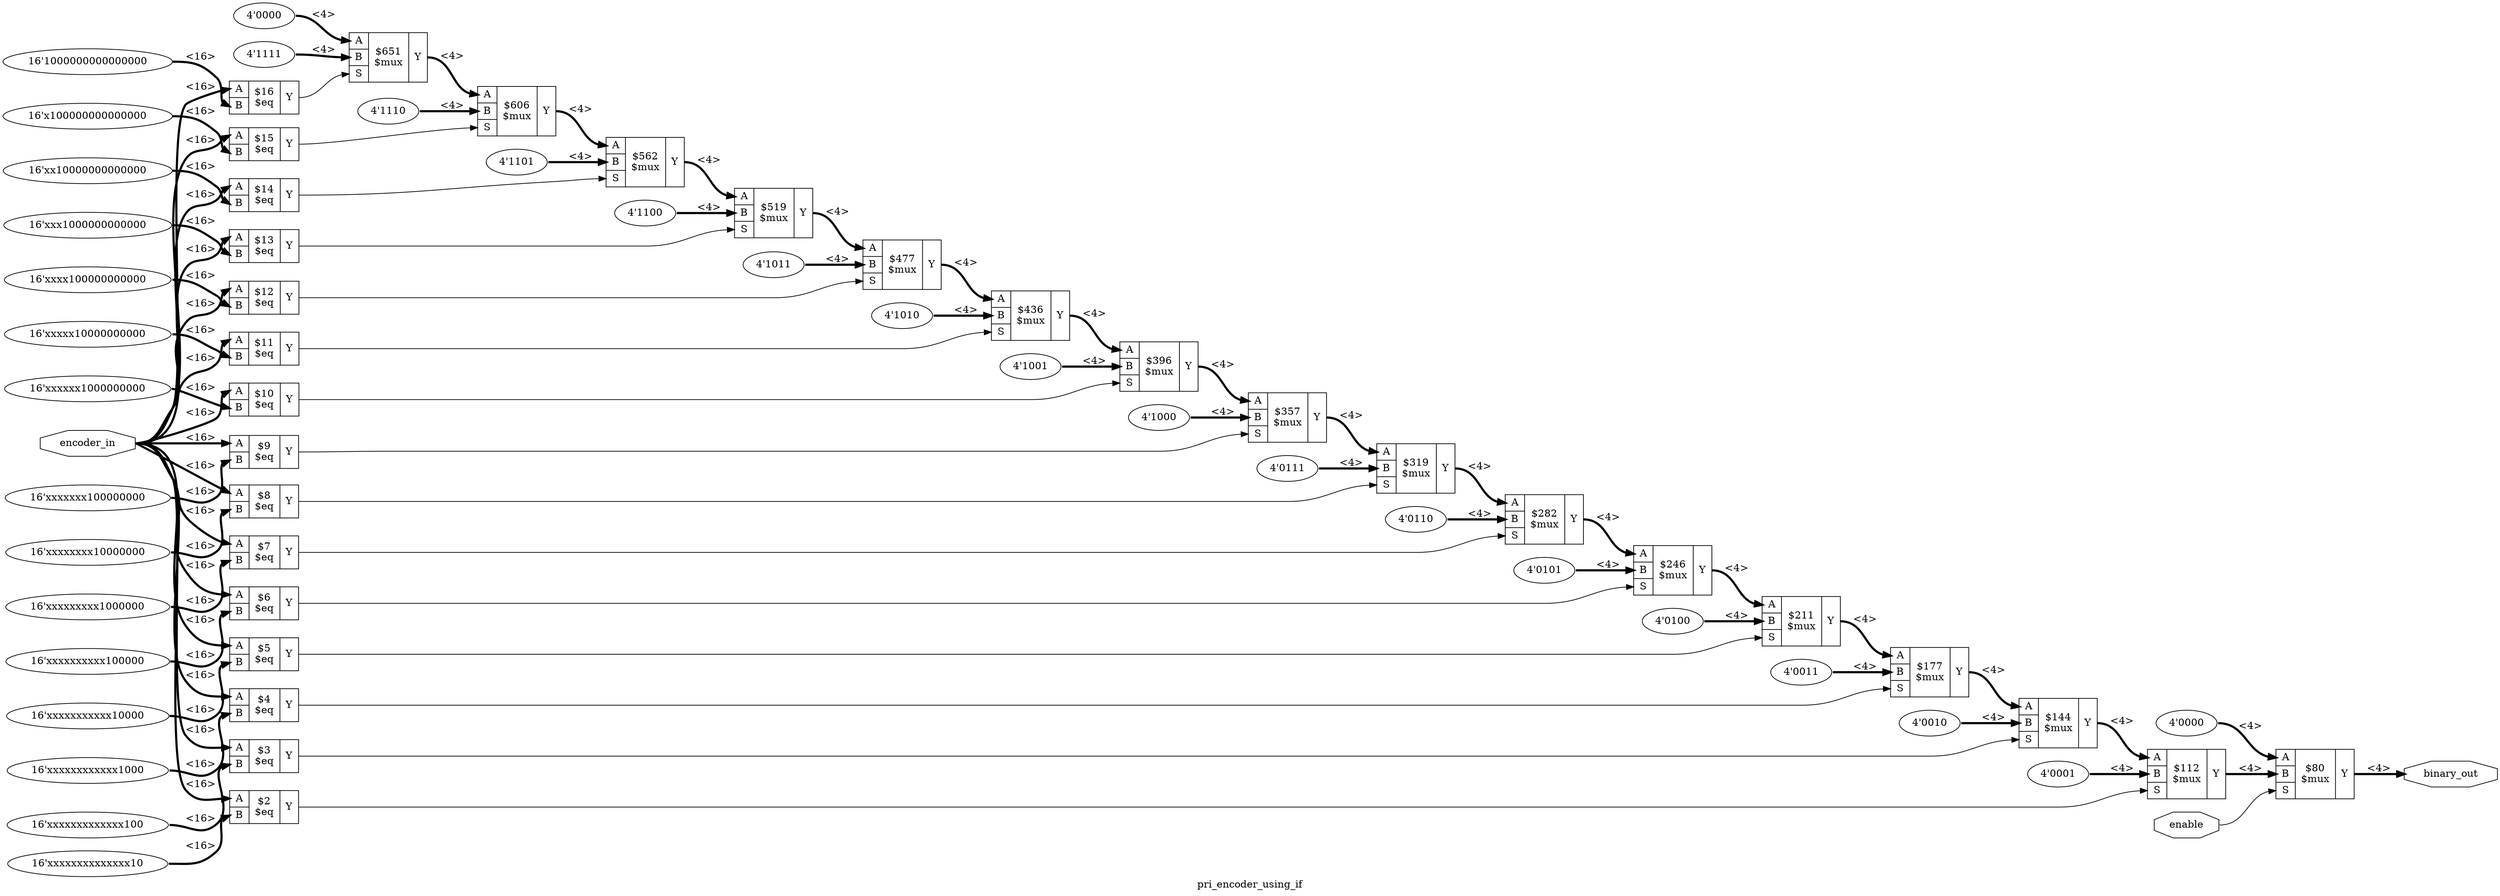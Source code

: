 digraph "pri_encoder_using_if" {
label="pri_encoder_using_if";
rankdir="LR";
remincross=true;
n2 [ shape=octagon, label="binary_out", color="black", fontcolor="black" ];
n3 [ shape=octagon, label="enable", color="black", fontcolor="black" ];
n4 [ shape=octagon, label="encoder_in", color="black", fontcolor="black" ];
v0 [ label="16'xxxxxxxxxxxxxx10" ];
c38 [ shape=record, label="{{<p35> A|<p36> B}|$2\n$eq|{<p37> Y}}" ];
v1 [ label="16'xxxxxxxxxxxxx100" ];
c39 [ shape=record, label="{{<p35> A|<p36> B}|$3\n$eq|{<p37> Y}}" ];
v2 [ label="16'xxxxxxxxxxxx1000" ];
c40 [ shape=record, label="{{<p35> A|<p36> B}|$4\n$eq|{<p37> Y}}" ];
v3 [ label="16'xxxxxxxxxxx10000" ];
c41 [ shape=record, label="{{<p35> A|<p36> B}|$5\n$eq|{<p37> Y}}" ];
v4 [ label="16'xxxxxxxxxx100000" ];
c42 [ shape=record, label="{{<p35> A|<p36> B}|$6\n$eq|{<p37> Y}}" ];
v5 [ label="16'xxxxxxxxx1000000" ];
c43 [ shape=record, label="{{<p35> A|<p36> B}|$7\n$eq|{<p37> Y}}" ];
v6 [ label="16'xxxxxxxx10000000" ];
c44 [ shape=record, label="{{<p35> A|<p36> B}|$8\n$eq|{<p37> Y}}" ];
v7 [ label="16'xxxxxxx100000000" ];
c45 [ shape=record, label="{{<p35> A|<p36> B}|$9\n$eq|{<p37> Y}}" ];
v8 [ label="16'xxxxxx1000000000" ];
c46 [ shape=record, label="{{<p35> A|<p36> B}|$10\n$eq|{<p37> Y}}" ];
v9 [ label="16'xxxxx10000000000" ];
c47 [ shape=record, label="{{<p35> A|<p36> B}|$11\n$eq|{<p37> Y}}" ];
v10 [ label="16'xxxx100000000000" ];
c48 [ shape=record, label="{{<p35> A|<p36> B}|$12\n$eq|{<p37> Y}}" ];
v11 [ label="16'xxx1000000000000" ];
c49 [ shape=record, label="{{<p35> A|<p36> B}|$13\n$eq|{<p37> Y}}" ];
v12 [ label="16'xx10000000000000" ];
c50 [ shape=record, label="{{<p35> A|<p36> B}|$14\n$eq|{<p37> Y}}" ];
v13 [ label="16'x100000000000000" ];
c51 [ shape=record, label="{{<p35> A|<p36> B}|$15\n$eq|{<p37> Y}}" ];
v14 [ label="16'1000000000000000" ];
c52 [ shape=record, label="{{<p35> A|<p36> B}|$16\n$eq|{<p37> Y}}" ];
v15 [ label="4'0000" ];
c54 [ shape=record, label="{{<p35> A|<p36> B|<p53> S}|$80\n$mux|{<p37> Y}}" ];
v16 [ label="4'0001" ];
c55 [ shape=record, label="{{<p35> A|<p36> B|<p53> S}|$112\n$mux|{<p37> Y}}" ];
v17 [ label="4'0010" ];
c56 [ shape=record, label="{{<p35> A|<p36> B|<p53> S}|$144\n$mux|{<p37> Y}}" ];
v18 [ label="4'0011" ];
c57 [ shape=record, label="{{<p35> A|<p36> B|<p53> S}|$177\n$mux|{<p37> Y}}" ];
v19 [ label="4'0100" ];
c58 [ shape=record, label="{{<p35> A|<p36> B|<p53> S}|$211\n$mux|{<p37> Y}}" ];
v20 [ label="4'0101" ];
c59 [ shape=record, label="{{<p35> A|<p36> B|<p53> S}|$246\n$mux|{<p37> Y}}" ];
v21 [ label="4'0110" ];
c60 [ shape=record, label="{{<p35> A|<p36> B|<p53> S}|$282\n$mux|{<p37> Y}}" ];
v22 [ label="4'0111" ];
c61 [ shape=record, label="{{<p35> A|<p36> B|<p53> S}|$319\n$mux|{<p37> Y}}" ];
v23 [ label="4'1000" ];
c62 [ shape=record, label="{{<p35> A|<p36> B|<p53> S}|$357\n$mux|{<p37> Y}}" ];
v24 [ label="4'1001" ];
c63 [ shape=record, label="{{<p35> A|<p36> B|<p53> S}|$396\n$mux|{<p37> Y}}" ];
v25 [ label="4'1010" ];
c64 [ shape=record, label="{{<p35> A|<p36> B|<p53> S}|$436\n$mux|{<p37> Y}}" ];
v26 [ label="4'1011" ];
c65 [ shape=record, label="{{<p35> A|<p36> B|<p53> S}|$477\n$mux|{<p37> Y}}" ];
v27 [ label="4'1100" ];
c66 [ shape=record, label="{{<p35> A|<p36> B|<p53> S}|$519\n$mux|{<p37> Y}}" ];
v28 [ label="4'1101" ];
c67 [ shape=record, label="{{<p35> A|<p36> B|<p53> S}|$562\n$mux|{<p37> Y}}" ];
v29 [ label="4'1110" ];
c68 [ shape=record, label="{{<p35> A|<p36> B|<p53> S}|$606\n$mux|{<p37> Y}}" ];
v30 [ label="4'0000" ];
v31 [ label="4'1111" ];
c69 [ shape=record, label="{{<p35> A|<p36> B|<p53> S}|$651\n$mux|{<p37> Y}}" ];
c57:p37:e -> c56:p35:w [color="black", style="setlinewidth(3)", label="<4>"];
c41:p37:e -> c58:p53:w [color="black", label=""];
c58:p37:e -> c57:p35:w [color="black", style="setlinewidth(3)", label="<4>"];
c42:p37:e -> c59:p53:w [color="black", label=""];
c59:p37:e -> c58:p35:w [color="black", style="setlinewidth(3)", label="<4>"];
c43:p37:e -> c60:p53:w [color="black", label=""];
c60:p37:e -> c59:p35:w [color="black", style="setlinewidth(3)", label="<4>"];
c44:p37:e -> c61:p53:w [color="black", label=""];
c61:p37:e -> c60:p35:w [color="black", style="setlinewidth(3)", label="<4>"];
c45:p37:e -> c62:p53:w [color="black", label=""];
c54:p37:e -> n2:w [color="black", style="setlinewidth(3)", label="<4>"];
c62:p37:e -> c61:p35:w [color="black", style="setlinewidth(3)", label="<4>"];
c46:p37:e -> c63:p53:w [color="black", label=""];
c63:p37:e -> c62:p35:w [color="black", style="setlinewidth(3)", label="<4>"];
c47:p37:e -> c64:p53:w [color="black", label=""];
c64:p37:e -> c63:p35:w [color="black", style="setlinewidth(3)", label="<4>"];
c48:p37:e -> c65:p53:w [color="black", label=""];
c65:p37:e -> c64:p35:w [color="black", style="setlinewidth(3)", label="<4>"];
c49:p37:e -> c66:p53:w [color="black", label=""];
c66:p37:e -> c65:p35:w [color="black", style="setlinewidth(3)", label="<4>"];
c50:p37:e -> c67:p53:w [color="black", label=""];
n3:e -> c54:p53:w [color="black", label=""];
c67:p37:e -> c66:p35:w [color="black", style="setlinewidth(3)", label="<4>"];
c51:p37:e -> c68:p53:w [color="black", label=""];
c68:p37:e -> c67:p35:w [color="black", style="setlinewidth(3)", label="<4>"];
c52:p37:e -> c69:p53:w [color="black", label=""];
c69:p37:e -> c68:p35:w [color="black", style="setlinewidth(3)", label="<4>"];
n4:e -> c38:p35:w [color="black", style="setlinewidth(3)", label="<16>"];
n4:e -> c39:p35:w [color="black", style="setlinewidth(3)", label="<16>"];
n4:e -> c40:p35:w [color="black", style="setlinewidth(3)", label="<16>"];
n4:e -> c41:p35:w [color="black", style="setlinewidth(3)", label="<16>"];
n4:e -> c42:p35:w [color="black", style="setlinewidth(3)", label="<16>"];
n4:e -> c43:p35:w [color="black", style="setlinewidth(3)", label="<16>"];
n4:e -> c44:p35:w [color="black", style="setlinewidth(3)", label="<16>"];
n4:e -> c45:p35:w [color="black", style="setlinewidth(3)", label="<16>"];
n4:e -> c46:p35:w [color="black", style="setlinewidth(3)", label="<16>"];
n4:e -> c47:p35:w [color="black", style="setlinewidth(3)", label="<16>"];
n4:e -> c48:p35:w [color="black", style="setlinewidth(3)", label="<16>"];
n4:e -> c49:p35:w [color="black", style="setlinewidth(3)", label="<16>"];
n4:e -> c50:p35:w [color="black", style="setlinewidth(3)", label="<16>"];
n4:e -> c51:p35:w [color="black", style="setlinewidth(3)", label="<16>"];
n4:e -> c52:p35:w [color="black", style="setlinewidth(3)", label="<16>"];
c38:p37:e -> c55:p53:w [color="black", label=""];
c55:p37:e -> c54:p36:w [color="black", style="setlinewidth(3)", label="<4>"];
c39:p37:e -> c56:p53:w [color="black", label=""];
c56:p37:e -> c55:p35:w [color="black", style="setlinewidth(3)", label="<4>"];
c40:p37:e -> c57:p53:w [color="black", label=""];
v0:e -> c38:p36:w [color="black", style="setlinewidth(3)", label="<16>"];
v1:e -> c39:p36:w [color="black", style="setlinewidth(3)", label="<16>"];
v10:e -> c48:p36:w [color="black", style="setlinewidth(3)", label="<16>"];
v11:e -> c49:p36:w [color="black", style="setlinewidth(3)", label="<16>"];
v12:e -> c50:p36:w [color="black", style="setlinewidth(3)", label="<16>"];
v13:e -> c51:p36:w [color="black", style="setlinewidth(3)", label="<16>"];
v14:e -> c52:p36:w [color="black", style="setlinewidth(3)", label="<16>"];
v15:e -> c54:p35:w [color="black", style="setlinewidth(3)", label="<4>"];
v16:e -> c55:p36:w [color="black", style="setlinewidth(3)", label="<4>"];
v17:e -> c56:p36:w [color="black", style="setlinewidth(3)", label="<4>"];
v18:e -> c57:p36:w [color="black", style="setlinewidth(3)", label="<4>"];
v19:e -> c58:p36:w [color="black", style="setlinewidth(3)", label="<4>"];
v2:e -> c40:p36:w [color="black", style="setlinewidth(3)", label="<16>"];
v20:e -> c59:p36:w [color="black", style="setlinewidth(3)", label="<4>"];
v21:e -> c60:p36:w [color="black", style="setlinewidth(3)", label="<4>"];
v22:e -> c61:p36:w [color="black", style="setlinewidth(3)", label="<4>"];
v23:e -> c62:p36:w [color="black", style="setlinewidth(3)", label="<4>"];
v24:e -> c63:p36:w [color="black", style="setlinewidth(3)", label="<4>"];
v25:e -> c64:p36:w [color="black", style="setlinewidth(3)", label="<4>"];
v26:e -> c65:p36:w [color="black", style="setlinewidth(3)", label="<4>"];
v27:e -> c66:p36:w [color="black", style="setlinewidth(3)", label="<4>"];
v28:e -> c67:p36:w [color="black", style="setlinewidth(3)", label="<4>"];
v29:e -> c68:p36:w [color="black", style="setlinewidth(3)", label="<4>"];
v3:e -> c41:p36:w [color="black", style="setlinewidth(3)", label="<16>"];
v30:e -> c69:p35:w [color="black", style="setlinewidth(3)", label="<4>"];
v31:e -> c69:p36:w [color="black", style="setlinewidth(3)", label="<4>"];
v4:e -> c42:p36:w [color="black", style="setlinewidth(3)", label="<16>"];
v5:e -> c43:p36:w [color="black", style="setlinewidth(3)", label="<16>"];
v6:e -> c44:p36:w [color="black", style="setlinewidth(3)", label="<16>"];
v7:e -> c45:p36:w [color="black", style="setlinewidth(3)", label="<16>"];
v8:e -> c46:p36:w [color="black", style="setlinewidth(3)", label="<16>"];
v9:e -> c47:p36:w [color="black", style="setlinewidth(3)", label="<16>"];
}
